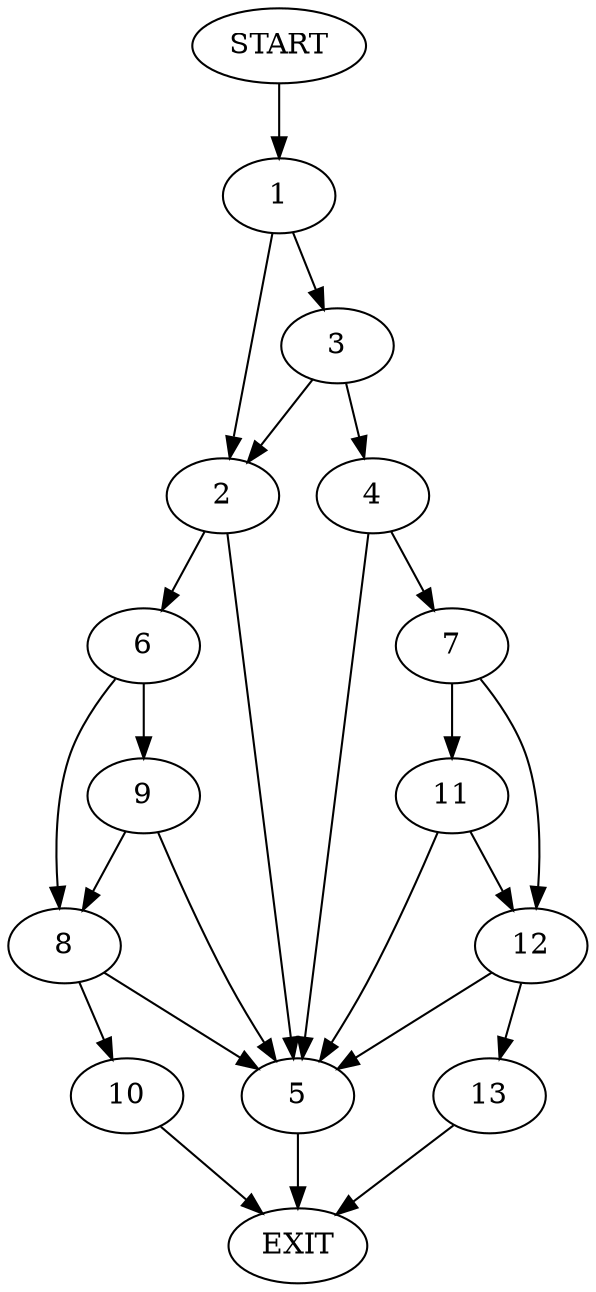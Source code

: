 digraph {
0 [label="START"]
14 [label="EXIT"]
0 -> 1
1 -> 2
1 -> 3
3 -> 2
3 -> 4
2 -> 5
2 -> 6
4 -> 5
4 -> 7
5 -> 14
6 -> 8
6 -> 9
9 -> 5
9 -> 8
8 -> 5
8 -> 10
10 -> 14
7 -> 11
7 -> 12
11 -> 5
11 -> 12
12 -> 5
12 -> 13
13 -> 14
}
